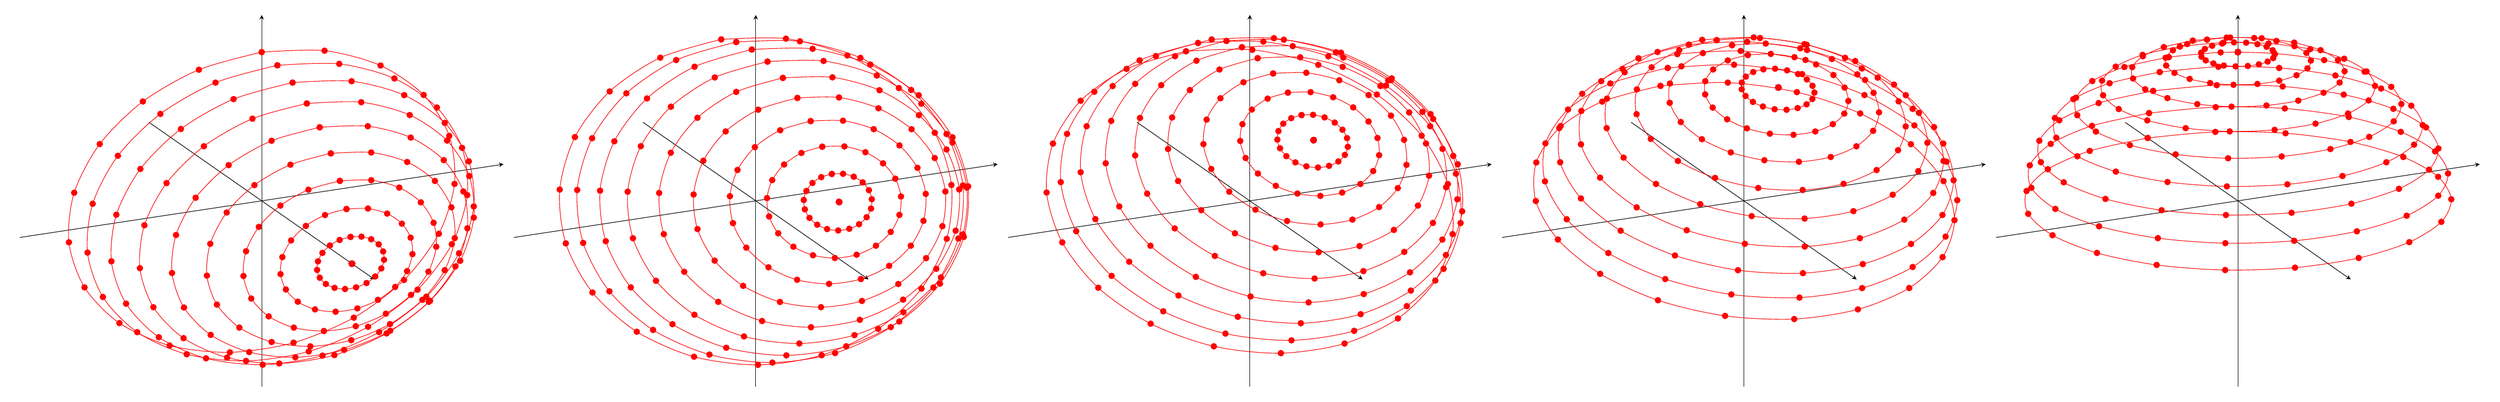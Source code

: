 \foreach \alpha in {0,-22.5,...,-90}{
\begin{tikzpicture}[]
% 
\pgfmathsetmacro{\r}{1}
% 
\begin{axis}[
    view       = {65}{25},
    axis lines = middle,
    xmin       = -\r*1.25,
    ymin       = -\r*1.25,
    zmin       = -\r*1.25,
    xmax       = \r*1.25,
    ymax       = \r*1.25,
    zmax       = \r*1.25,
    height     = 16cm,
    xtick      = \empty,
    ytick      = \empty,
    ztick      = \empty
]
% 
% \pgfmathsetmacro{\samples}{10}
\pgfplotsset{tikzDefaults/.style=
  { domain     = 0:360,
    samples    = 20,
    samples y  = 0,
    % thick,
    smooth,
    red,
    mark=*
    %mark=*, only marks
    }}
% 
\pgfmathsetmacro{\r}{1}
% \pgfmathsetmacro{\alpha}{30}
\addplot3[only marks,blue]
    ({\r*cos(0)*cos(\alpha)},{0},{-\r*cos(0)*sin(\alpha)});
\foreach \omega in {0,10,...,90}{
  \addplot3 [tikzDefaults]
    (
    {\r*cos(\omega)*cos(\alpha)+\r*sin(\omega)*cos(x)*sin(\alpha)},
    {-\r*sin(\omega)*sin(x)},
    {-\r*cos(\omega)*sin(\alpha)+\r*sin(\omega)*cos(x)*cos(\alpha)}
    );
}
\end{axis}
\end{tikzpicture}
}
% 
% \begin{tikzpicture}[]
% \foreach \alpha in {0,-22.5,...,-90}{
% % 
% \pgfmathsetmacro{\r}{1}
% % 
% \begin{axis}[
%     view       = {65}{25},
%     axis lines = middle,
%     xmin       = -\r*1.25,
%     ymin       = -\r*1.25,
%     zmin       = -\r*1.25,
%     xmax       = \r*1.25,
%     ymax       = \r*1.25,
%     zmax       = \r*1.25,
%     height     = 16cm,
%     xtick      = \empty,
%     ytick      = \empty,
%     ztick      = \empty
% ]
% % 
% % \pgfmathsetmacro{\samples}{10}
% \pgfplotsset{tikzDefaults/.style=
%   { domain     = 0:360,
%     samples    = 20,
%     samples y  = 0,
%     % thick,
%     smooth,
%     red,
%     mark=*
%     %mark=*, only marks
%     }}
% % 
% \pgfmathsetmacro{\r}{1}
% % \pgfmathsetmacro{\alpha}{30}
% \addplot3[only marks,blue]
%     ({\r*cos(0)*cos(\alpha)},{0},{-\r*cos(0)*sin(\alpha)});
% \foreach \omega in {0,10,...,90}{
%   \addplot3 [tikzDefaults]
%     (
%     {\r*cos(\omega)*cos(\alpha)+\r*sin(\omega)*cos(x)*sin(\alpha)},
%     {-\r*sin(\omega)*sin(x)},
%     {-\r*cos(\omega)*sin(\alpha)+\r*sin(\omega)*cos(x)*cos(\alpha)}
%     );
% }
% \end{axis}
% }
% \end{tikzpicture}